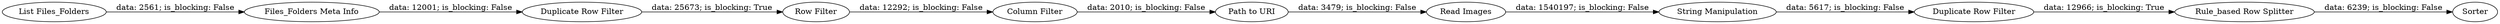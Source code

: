 digraph {
	"-7990212937629079150_8" [label="Path to URI"]
	"-7990212937629079150_11" [label=Sorter]
	"-7990212937629079150_13" [label="Duplicate Row Filter"]
	"-7990212937629079150_9" [label="Duplicate Row Filter"]
	"-7990212937629079150_2" [label="Read Images"]
	"-7990212937629079150_3" [label="String Manipulation"]
	"-7990212937629079150_14" [label="Row Filter"]
	"-7990212937629079150_7" [label="List Files_Folders"]
	"-7990212937629079150_10" [label="Rule_based Row Splitter"]
	"-7990212937629079150_15" [label="Column Filter"]
	"-7990212937629079150_12" [label="Files_Folders Meta Info"]
	"-7990212937629079150_9" -> "-7990212937629079150_10" [label="data: 12966; is_blocking: True"]
	"-7990212937629079150_10" -> "-7990212937629079150_11" [label="data: 6239; is_blocking: False"]
	"-7990212937629079150_12" -> "-7990212937629079150_13" [label="data: 12001; is_blocking: False"]
	"-7990212937629079150_2" -> "-7990212937629079150_3" [label="data: 1540197; is_blocking: False"]
	"-7990212937629079150_3" -> "-7990212937629079150_9" [label="data: 5617; is_blocking: False"]
	"-7990212937629079150_15" -> "-7990212937629079150_8" [label="data: 2010; is_blocking: False"]
	"-7990212937629079150_14" -> "-7990212937629079150_15" [label="data: 12292; is_blocking: False"]
	"-7990212937629079150_13" -> "-7990212937629079150_14" [label="data: 25673; is_blocking: True"]
	"-7990212937629079150_8" -> "-7990212937629079150_2" [label="data: 3479; is_blocking: False"]
	"-7990212937629079150_7" -> "-7990212937629079150_12" [label="data: 2561; is_blocking: False"]
	rankdir=LR
}
